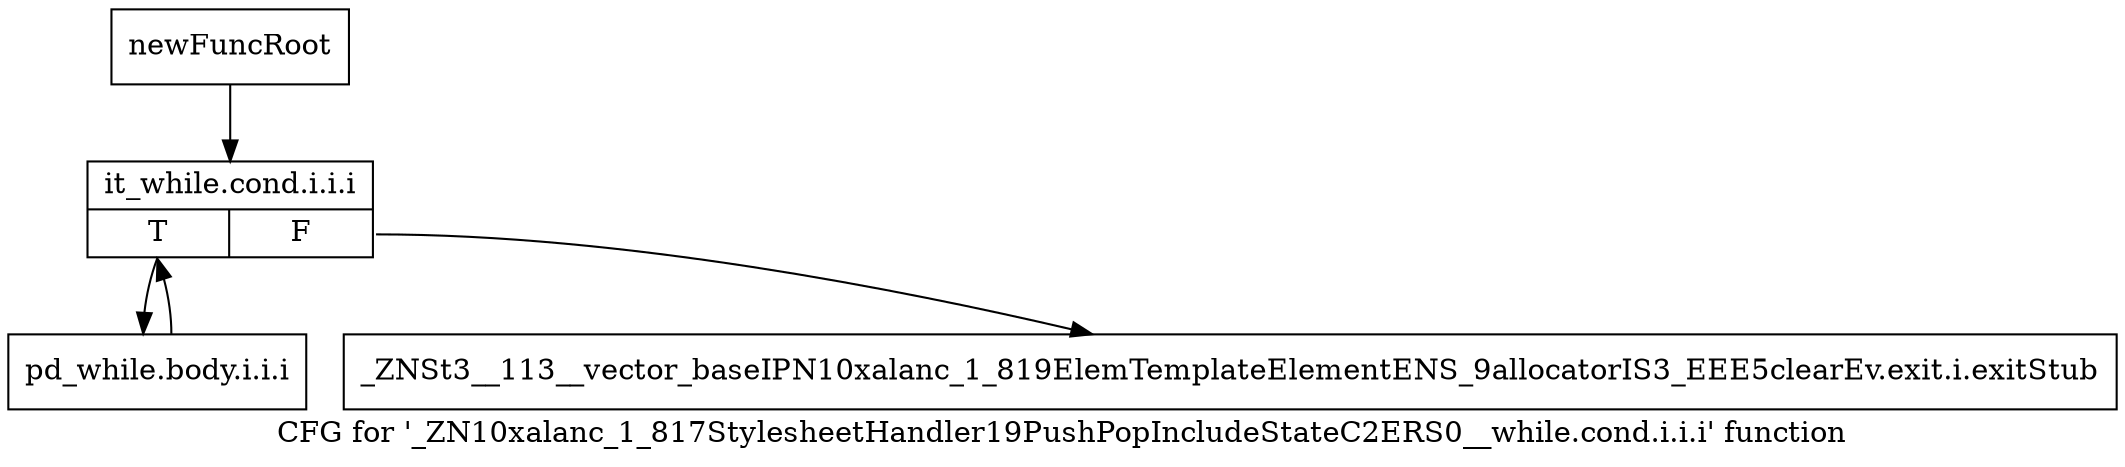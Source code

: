 digraph "CFG for '_ZN10xalanc_1_817StylesheetHandler19PushPopIncludeStateC2ERS0__while.cond.i.i.i' function" {
	label="CFG for '_ZN10xalanc_1_817StylesheetHandler19PushPopIncludeStateC2ERS0__while.cond.i.i.i' function";

	Node0xa07da70 [shape=record,label="{newFuncRoot}"];
	Node0xa07da70 -> Node0xa07db10;
	Node0xa07dac0 [shape=record,label="{_ZNSt3__113__vector_baseIPN10xalanc_1_819ElemTemplateElementENS_9allocatorIS3_EEE5clearEv.exit.i.exitStub}"];
	Node0xa07db10 [shape=record,label="{it_while.cond.i.i.i|{<s0>T|<s1>F}}"];
	Node0xa07db10:s0 -> Node0xa07db60;
	Node0xa07db10:s1 -> Node0xa07dac0;
	Node0xa07db60 [shape=record,label="{pd_while.body.i.i.i}"];
	Node0xa07db60 -> Node0xa07db10;
}
